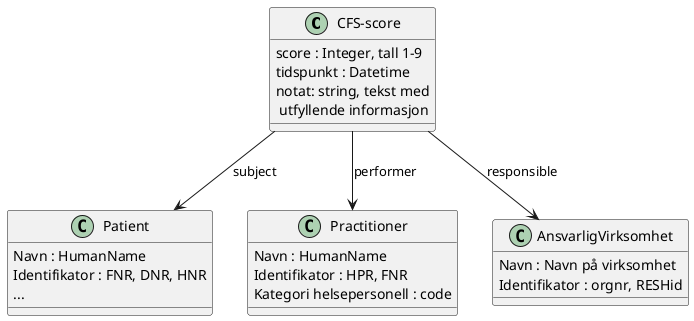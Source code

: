 @startuml
class "CFS-score"{
   score : Integer, tall 1-9
   tidspunkt : Datetime
   notat: string, tekst med\n utfyllende informasjon
}

class Patient {
   Navn : HumanName
   Identifikator : FNR, DNR, HNR
   ...
}

Class Practitioner {
   Navn : HumanName
   Identifikator : HPR, FNR
   Kategori helsepersonell : code
}

Class AnsvarligVirksomhet {
   Navn : Navn på virksomhet
   Identifikator : orgnr, RESHid
}

"CFS-score" --> Patient : subject
"CFS-score" --> Practitioner : performer
"CFS-score" --> AnsvarligVirksomhet :responsible

@enduml